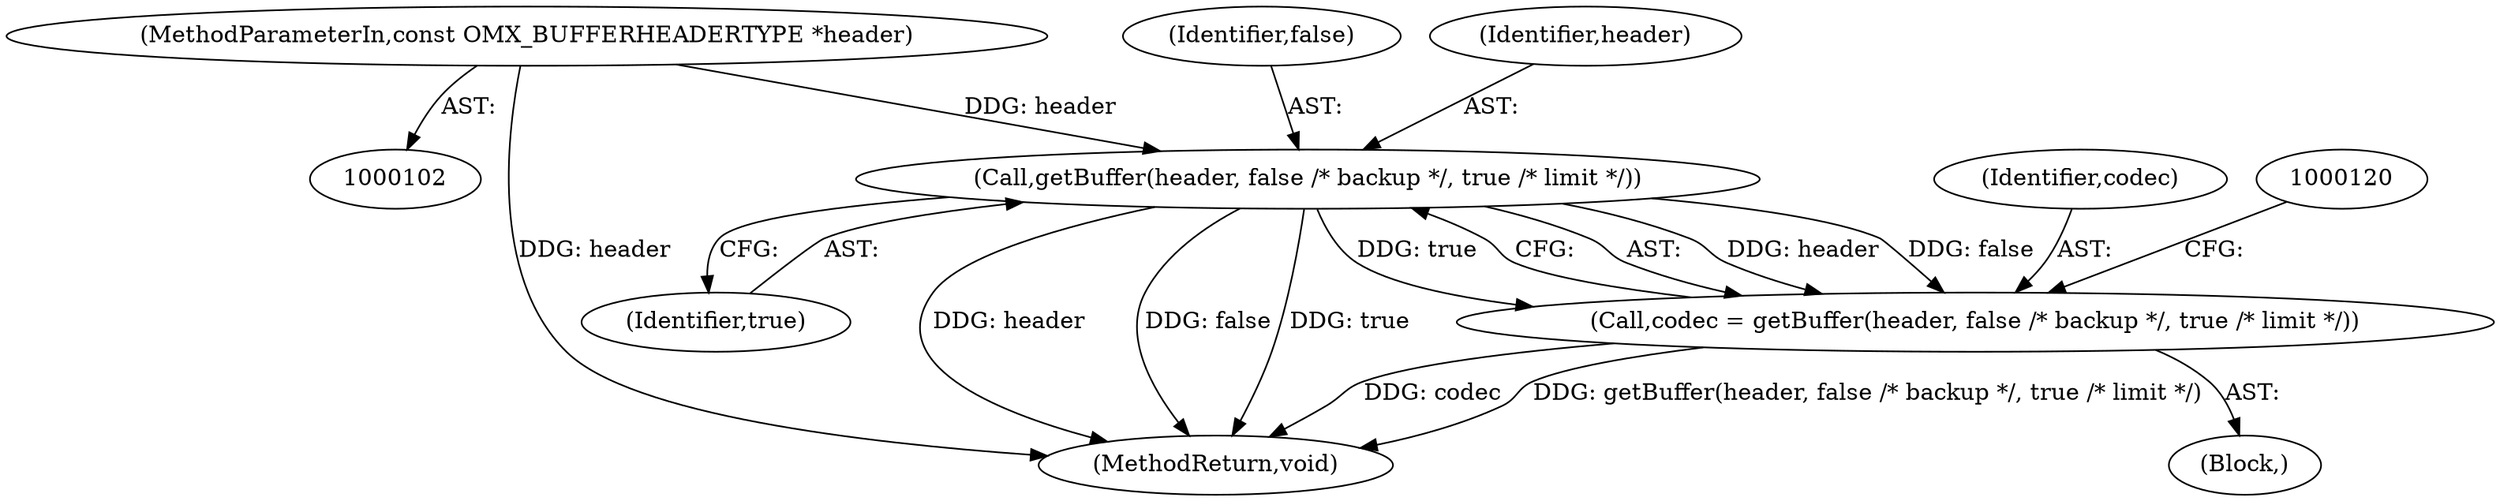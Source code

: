 digraph "0_Android_0f177948ae2640bfe4d70f8e4248e106406b3b0a_2@pointer" {
"1000113" [label="(Call,getBuffer(header, false /* backup */, true /* limit */))"];
"1000103" [label="(MethodParameterIn,const OMX_BUFFERHEADERTYPE *header)"];
"1000111" [label="(Call,codec = getBuffer(header, false /* backup */, true /* limit */))"];
"1000113" [label="(Call,getBuffer(header, false /* backup */, true /* limit */))"];
"1000116" [label="(Identifier,true)"];
"1000115" [label="(Identifier,false)"];
"1000114" [label="(Identifier,header)"];
"1000103" [label="(MethodParameterIn,const OMX_BUFFERHEADERTYPE *header)"];
"1000112" [label="(Identifier,codec)"];
"1000111" [label="(Call,codec = getBuffer(header, false /* backup */, true /* limit */))"];
"1000104" [label="(Block,)"];
"1000127" [label="(MethodReturn,void)"];
"1000113" -> "1000111"  [label="AST: "];
"1000113" -> "1000116"  [label="CFG: "];
"1000114" -> "1000113"  [label="AST: "];
"1000115" -> "1000113"  [label="AST: "];
"1000116" -> "1000113"  [label="AST: "];
"1000111" -> "1000113"  [label="CFG: "];
"1000113" -> "1000127"  [label="DDG: header"];
"1000113" -> "1000127"  [label="DDG: false"];
"1000113" -> "1000127"  [label="DDG: true"];
"1000113" -> "1000111"  [label="DDG: header"];
"1000113" -> "1000111"  [label="DDG: false"];
"1000113" -> "1000111"  [label="DDG: true"];
"1000103" -> "1000113"  [label="DDG: header"];
"1000103" -> "1000102"  [label="AST: "];
"1000103" -> "1000127"  [label="DDG: header"];
"1000111" -> "1000104"  [label="AST: "];
"1000112" -> "1000111"  [label="AST: "];
"1000120" -> "1000111"  [label="CFG: "];
"1000111" -> "1000127"  [label="DDG: codec"];
"1000111" -> "1000127"  [label="DDG: getBuffer(header, false /* backup */, true /* limit */)"];
}
